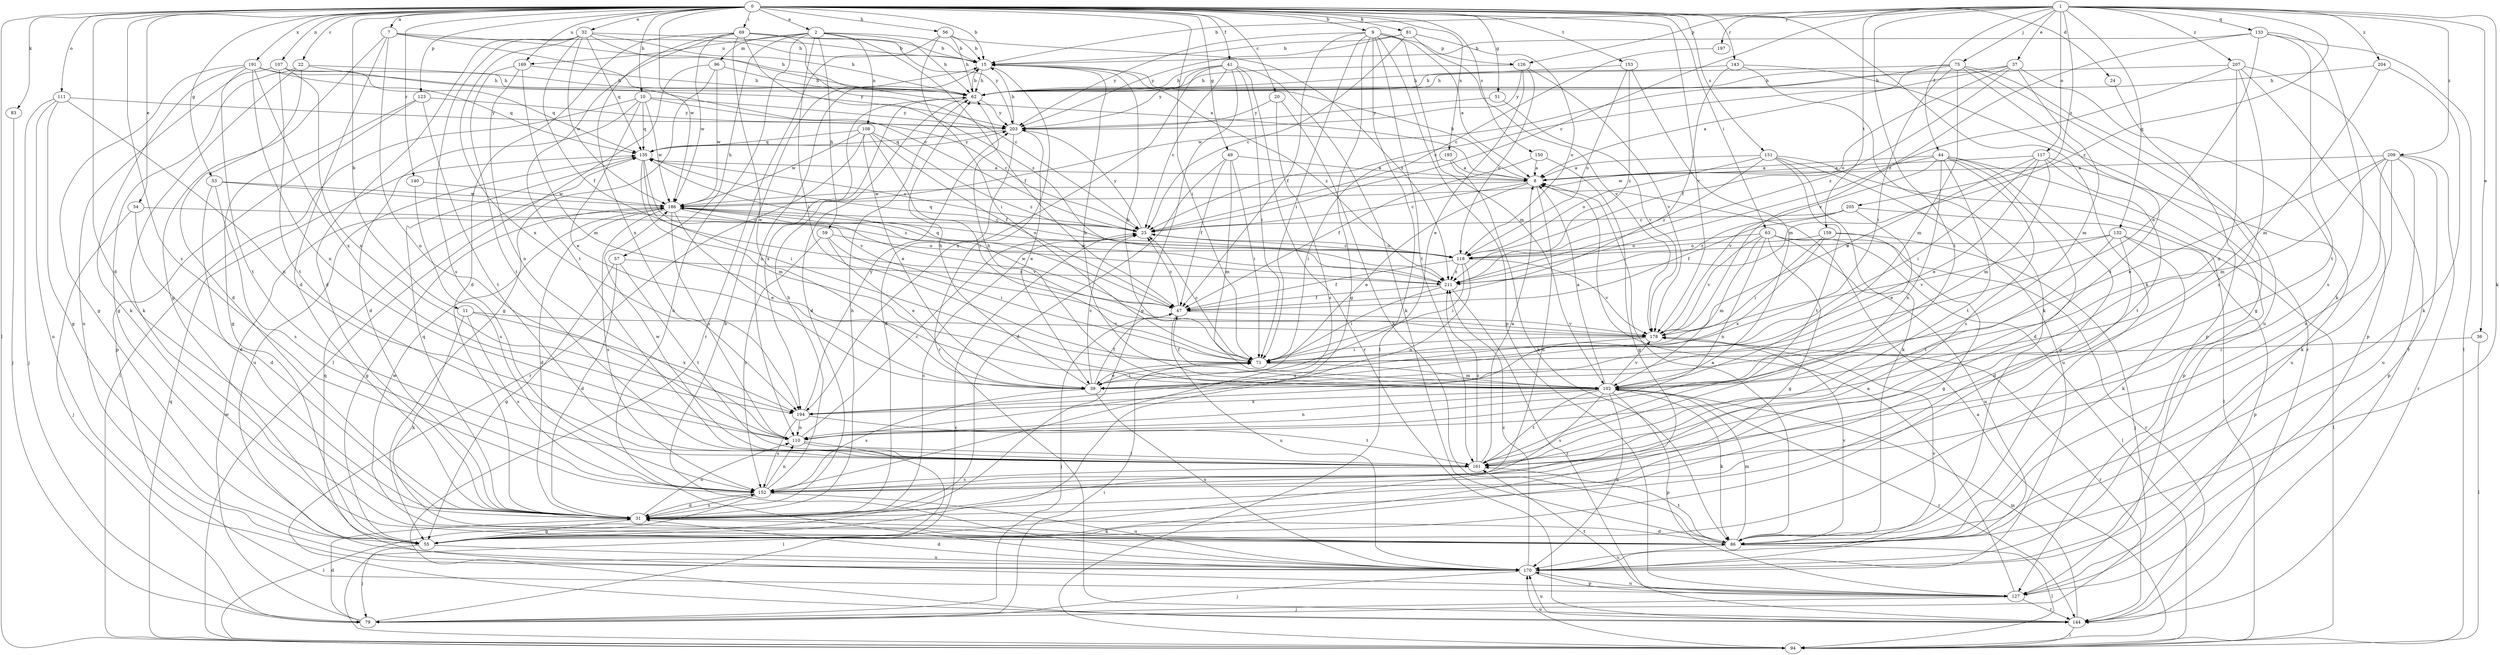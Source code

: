 strict digraph  {
0;
1;
2;
7;
8;
9;
10;
11;
15;
20;
22;
23;
24;
31;
32;
34;
36;
37;
39;
41;
44;
47;
49;
51;
53;
55;
56;
57;
59;
62;
63;
69;
71;
75;
79;
81;
83;
86;
94;
96;
102;
107;
108;
110;
111;
117;
118;
123;
126;
127;
132;
133;
135;
140;
143;
144;
150;
151;
152;
153;
159;
161;
169;
170;
178;
186;
191;
193;
194;
197;
203;
204;
205;
207;
209;
211;
0 -> 2  [label=a];
0 -> 7  [label=a];
0 -> 9  [label=b];
0 -> 10  [label=b];
0 -> 11  [label=b];
0 -> 15  [label=b];
0 -> 20  [label=c];
0 -> 22  [label=c];
0 -> 24  [label=d];
0 -> 31  [label=d];
0 -> 32  [label=e];
0 -> 34  [label=e];
0 -> 41  [label=f];
0 -> 49  [label=g];
0 -> 51  [label=g];
0 -> 53  [label=g];
0 -> 56  [label=h];
0 -> 63  [label=i];
0 -> 69  [label=i];
0 -> 71  [label=i];
0 -> 81  [label=k];
0 -> 83  [label=k];
0 -> 86  [label=k];
0 -> 94  [label=l];
0 -> 107  [label=n];
0 -> 111  [label=o];
0 -> 123  [label=p];
0 -> 140  [label=r];
0 -> 143  [label=r];
0 -> 150  [label=s];
0 -> 151  [label=s];
0 -> 152  [label=s];
0 -> 153  [label=t];
0 -> 169  [label=u];
0 -> 178  [label=v];
0 -> 186  [label=w];
0 -> 191  [label=x];
0 -> 193  [label=x];
1 -> 15  [label=b];
1 -> 23  [label=c];
1 -> 36  [label=e];
1 -> 37  [label=e];
1 -> 44  [label=f];
1 -> 75  [label=j];
1 -> 86  [label=k];
1 -> 117  [label=o];
1 -> 126  [label=p];
1 -> 132  [label=q];
1 -> 133  [label=q];
1 -> 159  [label=t];
1 -> 161  [label=t];
1 -> 197  [label=y];
1 -> 204  [label=z];
1 -> 205  [label=z];
1 -> 207  [label=z];
1 -> 209  [label=z];
1 -> 211  [label=z];
2 -> 15  [label=b];
2 -> 47  [label=f];
2 -> 57  [label=h];
2 -> 59  [label=h];
2 -> 62  [label=h];
2 -> 71  [label=i];
2 -> 96  [label=m];
2 -> 108  [label=n];
2 -> 169  [label=u];
2 -> 170  [label=u];
7 -> 15  [label=b];
7 -> 23  [label=c];
7 -> 31  [label=d];
7 -> 55  [label=g];
7 -> 62  [label=h];
7 -> 110  [label=n];
8 -> 15  [label=b];
8 -> 23  [label=c];
8 -> 31  [label=d];
8 -> 39  [label=e];
8 -> 186  [label=w];
9 -> 8  [label=a];
9 -> 47  [label=f];
9 -> 55  [label=g];
9 -> 71  [label=i];
9 -> 94  [label=l];
9 -> 102  [label=m];
9 -> 126  [label=p];
9 -> 127  [label=p];
9 -> 161  [label=t];
9 -> 203  [label=y];
10 -> 23  [label=c];
10 -> 31  [label=d];
10 -> 39  [label=e];
10 -> 94  [label=l];
10 -> 135  [label=q];
10 -> 186  [label=w];
10 -> 203  [label=y];
11 -> 86  [label=k];
11 -> 152  [label=s];
11 -> 178  [label=v];
11 -> 194  [label=x];
15 -> 62  [label=h];
15 -> 110  [label=n];
15 -> 144  [label=r];
15 -> 211  [label=z];
20 -> 86  [label=k];
20 -> 152  [label=s];
20 -> 203  [label=y];
22 -> 31  [label=d];
22 -> 55  [label=g];
22 -> 62  [label=h];
22 -> 86  [label=k];
22 -> 203  [label=y];
23 -> 118  [label=o];
23 -> 203  [label=y];
24 -> 127  [label=p];
31 -> 23  [label=c];
31 -> 55  [label=g];
31 -> 62  [label=h];
31 -> 86  [label=k];
31 -> 110  [label=n];
31 -> 135  [label=q];
31 -> 152  [label=s];
32 -> 8  [label=a];
32 -> 15  [label=b];
32 -> 31  [label=d];
32 -> 47  [label=f];
32 -> 62  [label=h];
32 -> 135  [label=q];
32 -> 152  [label=s];
32 -> 186  [label=w];
32 -> 194  [label=x];
34 -> 23  [label=c];
34 -> 31  [label=d];
34 -> 79  [label=j];
36 -> 71  [label=i];
36 -> 94  [label=l];
37 -> 8  [label=a];
37 -> 62  [label=h];
37 -> 102  [label=m];
37 -> 118  [label=o];
37 -> 152  [label=s];
37 -> 211  [label=z];
39 -> 23  [label=c];
39 -> 47  [label=f];
39 -> 62  [label=h];
39 -> 71  [label=i];
39 -> 152  [label=s];
39 -> 170  [label=u];
41 -> 23  [label=c];
41 -> 55  [label=g];
41 -> 62  [label=h];
41 -> 71  [label=i];
41 -> 86  [label=k];
41 -> 144  [label=r];
41 -> 194  [label=x];
41 -> 203  [label=y];
44 -> 8  [label=a];
44 -> 31  [label=d];
44 -> 55  [label=g];
44 -> 110  [label=n];
44 -> 127  [label=p];
44 -> 152  [label=s];
44 -> 161  [label=t];
44 -> 178  [label=v];
44 -> 186  [label=w];
47 -> 23  [label=c];
47 -> 79  [label=j];
47 -> 135  [label=q];
47 -> 170  [label=u];
47 -> 178  [label=v];
47 -> 186  [label=w];
49 -> 8  [label=a];
49 -> 31  [label=d];
49 -> 47  [label=f];
49 -> 71  [label=i];
49 -> 102  [label=m];
51 -> 178  [label=v];
51 -> 203  [label=y];
53 -> 31  [label=d];
53 -> 152  [label=s];
53 -> 186  [label=w];
53 -> 211  [label=z];
55 -> 79  [label=j];
55 -> 170  [label=u];
56 -> 15  [label=b];
56 -> 62  [label=h];
56 -> 71  [label=i];
56 -> 144  [label=r];
56 -> 211  [label=z];
57 -> 31  [label=d];
57 -> 55  [label=g];
57 -> 161  [label=t];
57 -> 211  [label=z];
59 -> 39  [label=e];
59 -> 71  [label=i];
59 -> 118  [label=o];
59 -> 152  [label=s];
62 -> 15  [label=b];
62 -> 31  [label=d];
62 -> 194  [label=x];
62 -> 203  [label=y];
63 -> 55  [label=g];
63 -> 94  [label=l];
63 -> 102  [label=m];
63 -> 110  [label=n];
63 -> 118  [label=o];
63 -> 144  [label=r];
63 -> 170  [label=u];
63 -> 178  [label=v];
69 -> 15  [label=b];
69 -> 23  [label=c];
69 -> 31  [label=d];
69 -> 39  [label=e];
69 -> 161  [label=t];
69 -> 186  [label=w];
69 -> 194  [label=x];
69 -> 203  [label=y];
69 -> 211  [label=z];
71 -> 15  [label=b];
71 -> 23  [label=c];
71 -> 39  [label=e];
71 -> 102  [label=m];
75 -> 23  [label=c];
75 -> 55  [label=g];
75 -> 62  [label=h];
75 -> 71  [label=i];
75 -> 102  [label=m];
75 -> 161  [label=t];
75 -> 170  [label=u];
75 -> 186  [label=w];
79 -> 23  [label=c];
79 -> 31  [label=d];
79 -> 71  [label=i];
79 -> 186  [label=w];
81 -> 15  [label=b];
81 -> 23  [label=c];
81 -> 118  [label=o];
81 -> 178  [label=v];
81 -> 203  [label=y];
83 -> 79  [label=j];
86 -> 8  [label=a];
86 -> 31  [label=d];
86 -> 94  [label=l];
86 -> 102  [label=m];
86 -> 161  [label=t];
86 -> 170  [label=u];
86 -> 178  [label=v];
86 -> 186  [label=w];
94 -> 8  [label=a];
94 -> 135  [label=q];
94 -> 170  [label=u];
96 -> 55  [label=g];
96 -> 62  [label=h];
96 -> 94  [label=l];
96 -> 186  [label=w];
102 -> 8  [label=a];
102 -> 15  [label=b];
102 -> 47  [label=f];
102 -> 62  [label=h];
102 -> 86  [label=k];
102 -> 110  [label=n];
102 -> 127  [label=p];
102 -> 144  [label=r];
102 -> 152  [label=s];
102 -> 161  [label=t];
102 -> 170  [label=u];
102 -> 178  [label=v];
102 -> 194  [label=x];
107 -> 62  [label=h];
107 -> 135  [label=q];
107 -> 161  [label=t];
107 -> 170  [label=u];
107 -> 194  [label=x];
108 -> 39  [label=e];
108 -> 47  [label=f];
108 -> 71  [label=i];
108 -> 135  [label=q];
108 -> 144  [label=r];
108 -> 186  [label=w];
108 -> 211  [label=z];
110 -> 23  [label=c];
110 -> 94  [label=l];
110 -> 161  [label=t];
111 -> 55  [label=g];
111 -> 79  [label=j];
111 -> 110  [label=n];
111 -> 170  [label=u];
111 -> 203  [label=y];
117 -> 8  [label=a];
117 -> 39  [label=e];
117 -> 71  [label=i];
117 -> 102  [label=m];
117 -> 161  [label=t];
117 -> 170  [label=u];
117 -> 178  [label=v];
118 -> 23  [label=c];
118 -> 47  [label=f];
118 -> 71  [label=i];
118 -> 110  [label=n];
118 -> 135  [label=q];
118 -> 178  [label=v];
118 -> 211  [label=z];
123 -> 55  [label=g];
123 -> 127  [label=p];
123 -> 161  [label=t];
123 -> 203  [label=y];
126 -> 39  [label=e];
126 -> 62  [label=h];
126 -> 118  [label=o];
126 -> 178  [label=v];
126 -> 203  [label=y];
127 -> 8  [label=a];
127 -> 79  [label=j];
127 -> 135  [label=q];
127 -> 144  [label=r];
127 -> 161  [label=t];
127 -> 170  [label=u];
132 -> 31  [label=d];
132 -> 86  [label=k];
132 -> 118  [label=o];
132 -> 127  [label=p];
132 -> 161  [label=t];
132 -> 178  [label=v];
133 -> 15  [label=b];
133 -> 39  [label=e];
133 -> 86  [label=k];
133 -> 94  [label=l];
133 -> 161  [label=t];
133 -> 211  [label=z];
135 -> 8  [label=a];
135 -> 23  [label=c];
135 -> 71  [label=i];
135 -> 102  [label=m];
135 -> 170  [label=u];
135 -> 178  [label=v];
135 -> 203  [label=y];
140 -> 152  [label=s];
140 -> 186  [label=w];
143 -> 47  [label=f];
143 -> 62  [label=h];
143 -> 86  [label=k];
143 -> 144  [label=r];
144 -> 94  [label=l];
144 -> 102  [label=m];
144 -> 170  [label=u];
150 -> 8  [label=a];
150 -> 47  [label=f];
150 -> 55  [label=g];
151 -> 8  [label=a];
151 -> 86  [label=k];
151 -> 94  [label=l];
151 -> 118  [label=o];
151 -> 161  [label=t];
151 -> 170  [label=u];
151 -> 211  [label=z];
152 -> 31  [label=d];
152 -> 62  [label=h];
152 -> 94  [label=l];
152 -> 110  [label=n];
152 -> 170  [label=u];
153 -> 62  [label=h];
153 -> 102  [label=m];
153 -> 118  [label=o];
153 -> 211  [label=z];
159 -> 55  [label=g];
159 -> 71  [label=i];
159 -> 79  [label=j];
159 -> 118  [label=o];
159 -> 194  [label=x];
161 -> 8  [label=a];
161 -> 152  [label=s];
161 -> 186  [label=w];
161 -> 211  [label=z];
169 -> 62  [label=h];
169 -> 102  [label=m];
169 -> 110  [label=n];
169 -> 161  [label=t];
170 -> 15  [label=b];
170 -> 31  [label=d];
170 -> 79  [label=j];
170 -> 127  [label=p];
170 -> 178  [label=v];
170 -> 211  [label=z];
178 -> 71  [label=i];
178 -> 144  [label=r];
178 -> 194  [label=x];
186 -> 23  [label=c];
186 -> 31  [label=d];
186 -> 39  [label=e];
186 -> 55  [label=g];
186 -> 110  [label=n];
186 -> 118  [label=o];
186 -> 152  [label=s];
186 -> 178  [label=v];
191 -> 55  [label=g];
191 -> 62  [label=h];
191 -> 86  [label=k];
191 -> 110  [label=n];
191 -> 135  [label=q];
191 -> 161  [label=t];
191 -> 194  [label=x];
193 -> 8  [label=a];
193 -> 71  [label=i];
193 -> 86  [label=k];
194 -> 110  [label=n];
194 -> 152  [label=s];
194 -> 161  [label=t];
194 -> 203  [label=y];
197 -> 23  [label=c];
203 -> 15  [label=b];
203 -> 31  [label=d];
203 -> 39  [label=e];
203 -> 135  [label=q];
204 -> 62  [label=h];
204 -> 86  [label=k];
204 -> 102  [label=m];
205 -> 23  [label=c];
205 -> 39  [label=e];
205 -> 47  [label=f];
205 -> 94  [label=l];
205 -> 211  [label=z];
207 -> 62  [label=h];
207 -> 110  [label=n];
207 -> 127  [label=p];
207 -> 144  [label=r];
207 -> 152  [label=s];
207 -> 178  [label=v];
209 -> 8  [label=a];
209 -> 39  [label=e];
209 -> 86  [label=k];
209 -> 102  [label=m];
209 -> 127  [label=p];
209 -> 144  [label=r];
209 -> 152  [label=s];
209 -> 170  [label=u];
211 -> 47  [label=f];
211 -> 71  [label=i];
211 -> 144  [label=r];
211 -> 186  [label=w];
}
